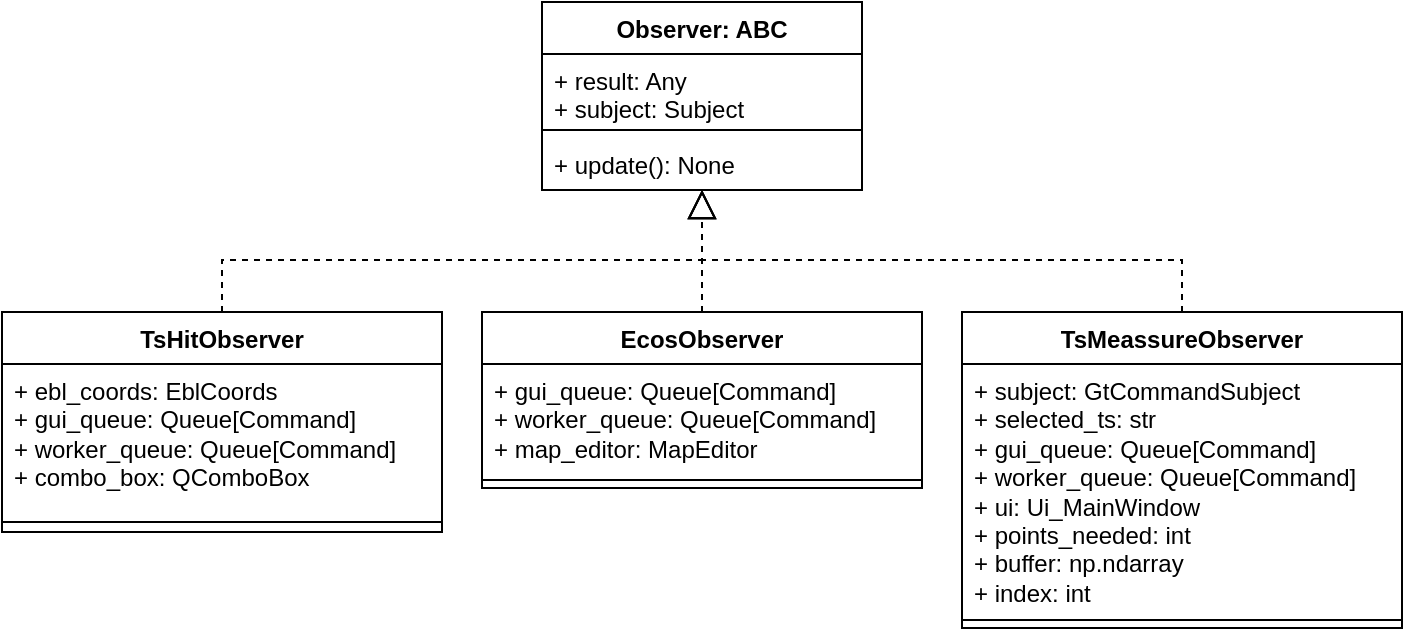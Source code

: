 <mxfile version="24.0.7" type="github">
  <diagram name="Page-1" id="dvPHinlZBPJ4L_6FFbOk">
    <mxGraphModel dx="312" dy="497" grid="1" gridSize="10" guides="1" tooltips="1" connect="1" arrows="1" fold="1" page="1" pageScale="1" pageWidth="850" pageHeight="1100" math="0" shadow="0">
      <root>
        <mxCell id="0" />
        <mxCell id="1" parent="0" />
        <mxCell id="zgx9ZT2XsgPmgFRbW2Gv-1" value="Observer: ABC" style="swimlane;fontStyle=1;align=center;verticalAlign=top;childLayout=stackLayout;horizontal=1;startSize=26;horizontalStack=0;resizeParent=1;resizeParentMax=0;resizeLast=0;collapsible=1;marginBottom=0;whiteSpace=wrap;html=1;" parent="1" vertex="1">
          <mxGeometry x="1130" y="20" width="160" height="94" as="geometry" />
        </mxCell>
        <mxCell id="zgx9ZT2XsgPmgFRbW2Gv-2" value="+ result: Any&lt;br&gt;+ subject: Subject" style="text;strokeColor=none;fillColor=none;align=left;verticalAlign=top;spacingLeft=4;spacingRight=4;overflow=hidden;rotatable=0;points=[[0,0.5],[1,0.5]];portConstraint=eastwest;whiteSpace=wrap;html=1;" parent="zgx9ZT2XsgPmgFRbW2Gv-1" vertex="1">
          <mxGeometry y="26" width="160" height="34" as="geometry" />
        </mxCell>
        <mxCell id="zgx9ZT2XsgPmgFRbW2Gv-3" value="" style="line;strokeWidth=1;fillColor=none;align=left;verticalAlign=middle;spacingTop=-1;spacingLeft=3;spacingRight=3;rotatable=0;labelPosition=right;points=[];portConstraint=eastwest;strokeColor=inherit;" parent="zgx9ZT2XsgPmgFRbW2Gv-1" vertex="1">
          <mxGeometry y="60" width="160" height="8" as="geometry" />
        </mxCell>
        <mxCell id="zgx9ZT2XsgPmgFRbW2Gv-4" value="+ update(): None" style="text;strokeColor=none;fillColor=none;align=left;verticalAlign=top;spacingLeft=4;spacingRight=4;overflow=hidden;rotatable=0;points=[[0,0.5],[1,0.5]];portConstraint=eastwest;whiteSpace=wrap;html=1;" parent="zgx9ZT2XsgPmgFRbW2Gv-1" vertex="1">
          <mxGeometry y="68" width="160" height="26" as="geometry" />
        </mxCell>
        <mxCell id="zgx9ZT2XsgPmgFRbW2Gv-5" value="" style="endArrow=block;dashed=1;endFill=0;endSize=12;html=1;rounded=0;" parent="zgx9ZT2XsgPmgFRbW2Gv-1" source="zgx9ZT2XsgPmgFRbW2Gv-6" edge="1">
          <mxGeometry width="160" relative="1" as="geometry">
            <mxPoint x="-80" y="94" as="sourcePoint" />
            <mxPoint x="80" y="94" as="targetPoint" />
          </mxGeometry>
        </mxCell>
        <mxCell id="zgx9ZT2XsgPmgFRbW2Gv-6" value="EcosObserver" style="swimlane;fontStyle=1;align=center;verticalAlign=top;childLayout=stackLayout;horizontal=1;startSize=26;horizontalStack=0;resizeParent=1;resizeParentMax=0;resizeLast=0;collapsible=1;marginBottom=0;whiteSpace=wrap;html=1;" parent="1" vertex="1">
          <mxGeometry x="1100" y="175" width="220" height="88" as="geometry" />
        </mxCell>
        <mxCell id="zgx9ZT2XsgPmgFRbW2Gv-7" value="+ gui_queue: Queue[Command]&lt;br&gt;+ worker_queue: Queue[Command]&lt;br&gt;+ map_editor: MapEditor" style="text;strokeColor=none;fillColor=none;align=left;verticalAlign=top;spacingLeft=4;spacingRight=4;overflow=hidden;rotatable=0;points=[[0,0.5],[1,0.5]];portConstraint=eastwest;whiteSpace=wrap;html=1;" parent="zgx9ZT2XsgPmgFRbW2Gv-6" vertex="1">
          <mxGeometry y="26" width="220" height="54" as="geometry" />
        </mxCell>
        <mxCell id="zgx9ZT2XsgPmgFRbW2Gv-8" value="" style="line;strokeWidth=1;fillColor=none;align=left;verticalAlign=middle;spacingTop=-1;spacingLeft=3;spacingRight=3;rotatable=0;labelPosition=right;points=[];portConstraint=eastwest;strokeColor=inherit;" parent="zgx9ZT2XsgPmgFRbW2Gv-6" vertex="1">
          <mxGeometry y="80" width="220" height="8" as="geometry" />
        </mxCell>
        <mxCell id="zgx9ZT2XsgPmgFRbW2Gv-9" value="TsHitObserver" style="swimlane;fontStyle=1;align=center;verticalAlign=top;childLayout=stackLayout;horizontal=1;startSize=26;horizontalStack=0;resizeParent=1;resizeParentMax=0;resizeLast=0;collapsible=1;marginBottom=0;whiteSpace=wrap;html=1;" parent="1" vertex="1">
          <mxGeometry x="860" y="175" width="220" height="110" as="geometry" />
        </mxCell>
        <mxCell id="zgx9ZT2XsgPmgFRbW2Gv-10" value="&lt;div&gt;+ ebl_coords: EblCoords&lt;/div&gt;&lt;div&gt;+ gui_queue: Queue[Command]&lt;/div&gt;&lt;div&gt;+ worker_queue: Queue[Command]&lt;/div&gt;&lt;div&gt;+ combo_box: QComboBox&lt;br&gt;&lt;/div&gt;" style="text;strokeColor=none;fillColor=none;align=left;verticalAlign=top;spacingLeft=4;spacingRight=4;overflow=hidden;rotatable=0;points=[[0,0.5],[1,0.5]];portConstraint=eastwest;whiteSpace=wrap;html=1;" parent="zgx9ZT2XsgPmgFRbW2Gv-9" vertex="1">
          <mxGeometry y="26" width="220" height="74" as="geometry" />
        </mxCell>
        <mxCell id="zgx9ZT2XsgPmgFRbW2Gv-11" value="" style="line;strokeWidth=1;fillColor=none;align=left;verticalAlign=middle;spacingTop=-1;spacingLeft=3;spacingRight=3;rotatable=0;labelPosition=right;points=[];portConstraint=eastwest;strokeColor=inherit;" parent="zgx9ZT2XsgPmgFRbW2Gv-9" vertex="1">
          <mxGeometry y="100" width="220" height="10" as="geometry" />
        </mxCell>
        <mxCell id="zgx9ZT2XsgPmgFRbW2Gv-12" value="TsMeassureObserver" style="swimlane;fontStyle=1;align=center;verticalAlign=top;childLayout=stackLayout;horizontal=1;startSize=26;horizontalStack=0;resizeParent=1;resizeParentMax=0;resizeLast=0;collapsible=1;marginBottom=0;whiteSpace=wrap;html=1;" parent="1" vertex="1">
          <mxGeometry x="1340" y="175" width="220" height="158" as="geometry" />
        </mxCell>
        <mxCell id="zgx9ZT2XsgPmgFRbW2Gv-13" value="+ subject: GtCommandSubject&lt;br&gt;&lt;div&gt;+ selected_ts: str&lt;/div&gt;&lt;div&gt;+ gui_queue: Queue[Command]&lt;/div&gt;&lt;div&gt;+ worker_queue: Queue[Command]&lt;br&gt;&lt;/div&gt;+ ui: Ui_MainWindow&lt;br&gt;+ points_needed: int&lt;br&gt;+ buffer: np.ndarray&lt;br&gt;+ index: int" style="text;strokeColor=none;fillColor=none;align=left;verticalAlign=top;spacingLeft=4;spacingRight=4;overflow=hidden;rotatable=0;points=[[0,0.5],[1,0.5]];portConstraint=eastwest;whiteSpace=wrap;html=1;" parent="zgx9ZT2XsgPmgFRbW2Gv-12" vertex="1">
          <mxGeometry y="26" width="220" height="124" as="geometry" />
        </mxCell>
        <mxCell id="zgx9ZT2XsgPmgFRbW2Gv-14" value="" style="line;strokeWidth=1;fillColor=none;align=left;verticalAlign=middle;spacingTop=-1;spacingLeft=3;spacingRight=3;rotatable=0;labelPosition=right;points=[];portConstraint=eastwest;strokeColor=inherit;" parent="zgx9ZT2XsgPmgFRbW2Gv-12" vertex="1">
          <mxGeometry y="150" width="220" height="8" as="geometry" />
        </mxCell>
        <mxCell id="zgx9ZT2XsgPmgFRbW2Gv-15" value="" style="endArrow=block;dashed=1;endFill=0;endSize=12;html=1;rounded=0;" parent="1" source="zgx9ZT2XsgPmgFRbW2Gv-9" target="zgx9ZT2XsgPmgFRbW2Gv-4" edge="1">
          <mxGeometry width="160" relative="1" as="geometry">
            <mxPoint x="1040" y="149" as="sourcePoint" />
            <mxPoint x="1200" y="149" as="targetPoint" />
            <Array as="points">
              <mxPoint x="970" y="149" />
              <mxPoint x="1210" y="149" />
            </Array>
          </mxGeometry>
        </mxCell>
        <mxCell id="zgx9ZT2XsgPmgFRbW2Gv-16" value="" style="endArrow=block;dashed=1;endFill=0;endSize=12;html=1;rounded=0;" parent="1" source="zgx9ZT2XsgPmgFRbW2Gv-12" target="zgx9ZT2XsgPmgFRbW2Gv-4" edge="1">
          <mxGeometry width="160" relative="1" as="geometry">
            <mxPoint x="1440" y="169" as="sourcePoint" />
            <mxPoint x="1600" y="169" as="targetPoint" />
            <Array as="points">
              <mxPoint x="1450" y="149" />
              <mxPoint x="1210" y="149" />
            </Array>
          </mxGeometry>
        </mxCell>
      </root>
    </mxGraphModel>
  </diagram>
</mxfile>
